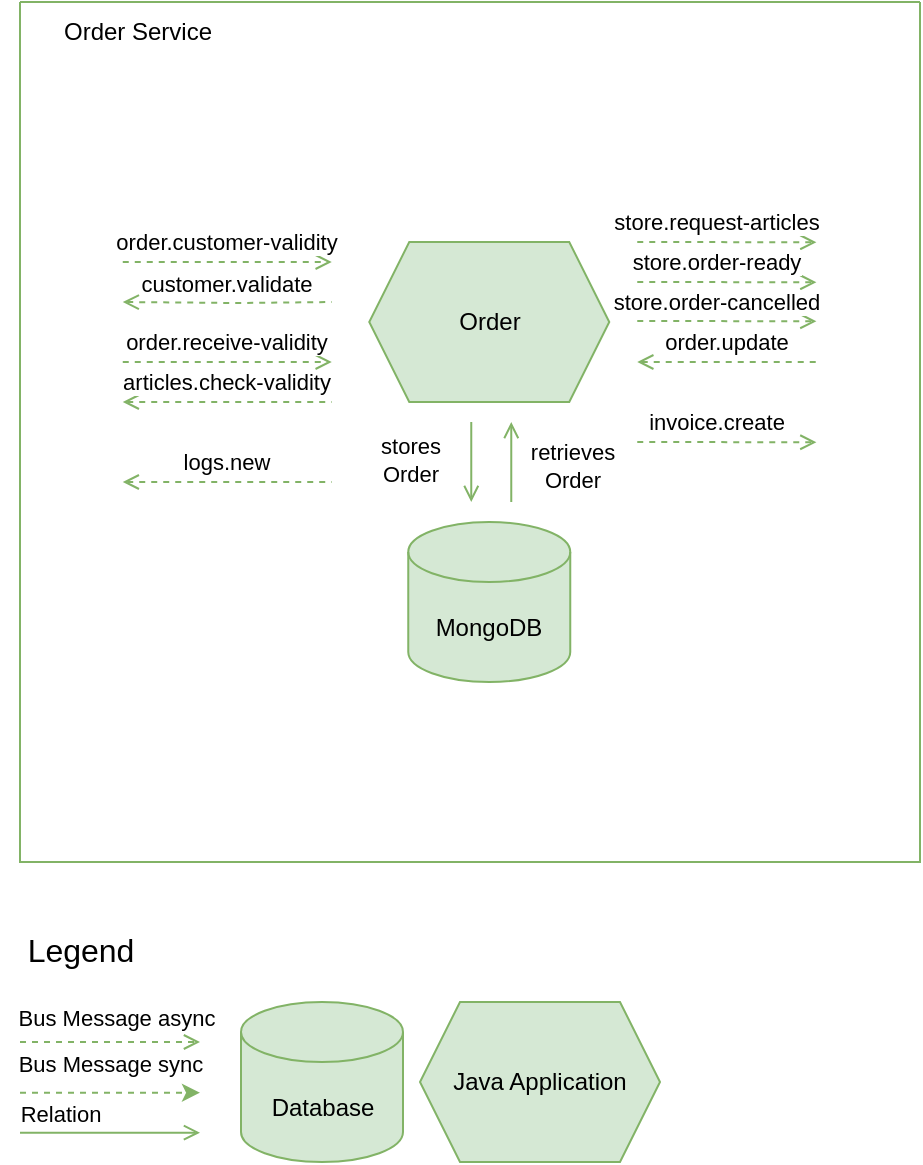 <mxfile version="22.1.22" type="embed">
  <diagram name="Page-1" id="oB8MHlwppOr-tE6rPpJF">
    <mxGraphModel dx="844" dy="588" grid="1" gridSize="10" guides="1" tooltips="1" connect="1" arrows="1" fold="1" page="1" pageScale="1" pageWidth="1169" pageHeight="1654" math="0" shadow="0">
      <root>
        <mxCell id="0" />
        <mxCell id="1" parent="0" />
        <mxCell id="2" value="" style="swimlane;startSize=0;fillColor=#d5e8d4;strokeColor=#82b366;" parent="1" vertex="1">
          <mxGeometry x="340" y="320" width="450" height="430" as="geometry" />
        </mxCell>
        <mxCell id="3" value="Order" style="shape=hexagon;perimeter=hexagonPerimeter2;whiteSpace=wrap;html=1;fixedSize=1;fillColor=#d5e8d4;strokeColor=#82b366;" parent="2" vertex="1">
          <mxGeometry x="174.63" y="120" width="120" height="80" as="geometry" />
        </mxCell>
        <mxCell id="4" value="" style="rounded=0;orthogonalLoop=1;jettySize=auto;html=1;dashed=1;endArrow=open;endFill=0;fillColor=#d5e8d4;strokeColor=#82b366;entryX=0;entryY=0.5;entryDx=0;entryDy=0;" parent="2" edge="1">
          <mxGeometry relative="1" as="geometry">
            <mxPoint x="51.38" y="130" as="sourcePoint" />
            <mxPoint x="155.88" y="130" as="targetPoint" />
          </mxGeometry>
        </mxCell>
        <mxCell id="5" value="order.customer-validity" style="edgeLabel;html=1;align=center;verticalAlign=middle;resizable=0;points=[];" parent="4" connectable="0" vertex="1">
          <mxGeometry x="0.066" y="1" relative="1" as="geometry">
            <mxPoint x="-4" y="-9" as="offset" />
          </mxGeometry>
        </mxCell>
        <mxCell id="8" value="" style="rounded=0;orthogonalLoop=1;jettySize=auto;html=1;dashed=1;endArrow=open;endFill=0;fillColor=#d5e8d4;strokeColor=#82b366;exitX=1;exitY=0.25;exitDx=0;exitDy=0;" parent="2" edge="1">
          <mxGeometry relative="1" as="geometry">
            <mxPoint x="308.629" y="119.997" as="sourcePoint" />
            <mxPoint x="398.2" y="120.14" as="targetPoint" />
          </mxGeometry>
        </mxCell>
        <mxCell id="9" value="store.request-articles" style="edgeLabel;html=1;align=center;verticalAlign=middle;resizable=0;points=[];" parent="8" connectable="0" vertex="1">
          <mxGeometry x="0.066" y="1" relative="1" as="geometry">
            <mxPoint x="-8" y="-9" as="offset" />
          </mxGeometry>
        </mxCell>
        <mxCell id="10" value="MongoDB" style="shape=cylinder3;whiteSpace=wrap;html=1;boundedLbl=1;backgroundOutline=1;size=15;fillColor=#d5e8d4;strokeColor=#82b366;" parent="2" vertex="1">
          <mxGeometry x="194.13" y="260" width="81" height="80" as="geometry" />
        </mxCell>
        <mxCell id="11" value="" style="endArrow=open;html=1;rounded=0;fillColor=#d5e8d4;strokeColor=#82b366;startArrow=none;startFill=0;endFill=0;" parent="2" edge="1">
          <mxGeometry width="50" height="50" relative="1" as="geometry">
            <mxPoint x="225.63" y="210" as="sourcePoint" />
            <mxPoint x="225.63" y="250" as="targetPoint" />
          </mxGeometry>
        </mxCell>
        <mxCell id="12" value="stores&lt;br&gt;Order" style="edgeLabel;html=1;align=center;verticalAlign=middle;resizable=0;points=[];" parent="11" vertex="1" connectable="0">
          <mxGeometry x="-0.053" y="-1" relative="1" as="geometry">
            <mxPoint x="-30" as="offset" />
          </mxGeometry>
        </mxCell>
        <mxCell id="13" value="" style="endArrow=none;html=1;rounded=0;fillColor=#d5e8d4;strokeColor=#82b366;startArrow=open;startFill=0;endFill=0;" parent="2" edge="1">
          <mxGeometry width="50" height="50" relative="1" as="geometry">
            <mxPoint x="245.63" y="210" as="sourcePoint" />
            <mxPoint x="245.63" y="250" as="targetPoint" />
          </mxGeometry>
        </mxCell>
        <mxCell id="14" value="retrieves&lt;br&gt;Order" style="edgeLabel;html=1;align=center;verticalAlign=middle;resizable=0;points=[];" parent="13" vertex="1" connectable="0">
          <mxGeometry x="0.085" y="-2" relative="1" as="geometry">
            <mxPoint x="32" as="offset" />
          </mxGeometry>
        </mxCell>
        <mxCell id="18" value="Order Service" style="text;html=1;align=left;verticalAlign=middle;resizable=0;points=[];autosize=1;strokeColor=none;fillColor=none;" parent="2" vertex="1">
          <mxGeometry x="20" width="100" height="30" as="geometry" />
        </mxCell>
        <mxCell id="23" value="" style="rounded=0;orthogonalLoop=1;jettySize=auto;html=1;dashed=1;endArrow=open;endFill=0;fillColor=#d5e8d4;strokeColor=#82b366;entryX=0;entryY=0.5;entryDx=0;entryDy=0;" parent="2" edge="1">
          <mxGeometry relative="1" as="geometry">
            <mxPoint x="51.38" y="180" as="sourcePoint" />
            <mxPoint x="155.88" y="180" as="targetPoint" />
          </mxGeometry>
        </mxCell>
        <mxCell id="24" value="order.receive-validity" style="edgeLabel;html=1;align=center;verticalAlign=middle;resizable=0;points=[];" parent="23" connectable="0" vertex="1">
          <mxGeometry x="0.066" y="1" relative="1" as="geometry">
            <mxPoint x="-4" y="-9" as="offset" />
          </mxGeometry>
        </mxCell>
        <mxCell id="25" value="" style="rounded=0;orthogonalLoop=1;jettySize=auto;html=1;dashed=1;endArrow=none;endFill=0;fillColor=#d5e8d4;strokeColor=#82b366;entryX=0;entryY=0.5;entryDx=0;entryDy=0;startArrow=open;startFill=0;" parent="2" edge="1">
          <mxGeometry relative="1" as="geometry">
            <mxPoint x="51.38" y="200" as="sourcePoint" />
            <mxPoint x="155.88" y="200" as="targetPoint" />
          </mxGeometry>
        </mxCell>
        <mxCell id="26" value="articles.check-validity" style="edgeLabel;html=1;align=center;verticalAlign=middle;resizable=0;points=[];" parent="25" connectable="0" vertex="1">
          <mxGeometry x="0.066" y="1" relative="1" as="geometry">
            <mxPoint x="-4" y="-9" as="offset" />
          </mxGeometry>
        </mxCell>
        <mxCell id="29" value="" style="rounded=0;orthogonalLoop=1;jettySize=auto;html=1;dashed=1;endArrow=none;endFill=0;fillColor=#d5e8d4;strokeColor=#82b366;entryX=0;entryY=0.5;entryDx=0;entryDy=0;startArrow=open;startFill=0;" parent="2" edge="1">
          <mxGeometry relative="1" as="geometry">
            <mxPoint x="51.38" y="150" as="sourcePoint" />
            <mxPoint x="155.88" y="150" as="targetPoint" />
            <Array as="points">
              <mxPoint x="108.63" y="150.5" />
            </Array>
          </mxGeometry>
        </mxCell>
        <mxCell id="30" value="customer.validate" style="edgeLabel;html=1;align=center;verticalAlign=middle;resizable=0;points=[];" parent="29" connectable="0" vertex="1">
          <mxGeometry x="0.066" y="1" relative="1" as="geometry">
            <mxPoint x="-4" y="-9" as="offset" />
          </mxGeometry>
        </mxCell>
        <mxCell id="31" value="" style="rounded=0;orthogonalLoop=1;jettySize=auto;html=1;dashed=1;endArrow=none;endFill=0;fillColor=#d5e8d4;strokeColor=#82b366;entryX=0;entryY=0.5;entryDx=0;entryDy=0;startArrow=open;startFill=0;" parent="2" edge="1">
          <mxGeometry relative="1" as="geometry">
            <mxPoint x="51.38" y="240" as="sourcePoint" />
            <mxPoint x="155.88" y="240" as="targetPoint" />
          </mxGeometry>
        </mxCell>
        <mxCell id="32" value="logs.new" style="edgeLabel;html=1;align=center;verticalAlign=middle;resizable=0;points=[];" parent="31" connectable="0" vertex="1">
          <mxGeometry x="0.066" y="1" relative="1" as="geometry">
            <mxPoint x="-4" y="-9" as="offset" />
          </mxGeometry>
        </mxCell>
        <mxCell id="34" value="" style="rounded=0;orthogonalLoop=1;jettySize=auto;html=1;dashed=1;endArrow=none;endFill=0;fillColor=#d5e8d4;strokeColor=#82b366;startArrow=open;startFill=0;" parent="2" edge="1">
          <mxGeometry relative="1" as="geometry">
            <mxPoint x="308.63" y="180" as="sourcePoint" />
            <mxPoint x="398.63" y="180" as="targetPoint" />
          </mxGeometry>
        </mxCell>
        <mxCell id="35" value="order.update" style="edgeLabel;html=1;align=center;verticalAlign=middle;resizable=0;points=[];" parent="34" connectable="0" vertex="1">
          <mxGeometry x="0.066" y="1" relative="1" as="geometry">
            <mxPoint x="-4" y="-9" as="offset" />
          </mxGeometry>
        </mxCell>
        <mxCell id="36" value="" style="rounded=0;orthogonalLoop=1;jettySize=auto;html=1;dashed=1;endArrow=open;endFill=0;fillColor=#d5e8d4;strokeColor=#82b366;exitX=1;exitY=0.25;exitDx=0;exitDy=0;" parent="2" edge="1">
          <mxGeometry relative="1" as="geometry">
            <mxPoint x="308.629" y="139.997" as="sourcePoint" />
            <mxPoint x="398.2" y="140.14" as="targetPoint" />
          </mxGeometry>
        </mxCell>
        <mxCell id="37" value="store.order-ready" style="edgeLabel;html=1;align=center;verticalAlign=middle;resizable=0;points=[];" parent="36" connectable="0" vertex="1">
          <mxGeometry x="0.066" y="1" relative="1" as="geometry">
            <mxPoint x="-8" y="-9" as="offset" />
          </mxGeometry>
        </mxCell>
        <mxCell id="38" value="" style="rounded=0;orthogonalLoop=1;jettySize=auto;html=1;dashed=1;endArrow=open;endFill=0;fillColor=#d5e8d4;strokeColor=#82b366;exitX=1;exitY=0.25;exitDx=0;exitDy=0;" parent="2" edge="1">
          <mxGeometry relative="1" as="geometry">
            <mxPoint x="308.629" y="159.497" as="sourcePoint" />
            <mxPoint x="398.2" y="159.64" as="targetPoint" />
          </mxGeometry>
        </mxCell>
        <mxCell id="39" value="store.order-cancelled" style="edgeLabel;html=1;align=center;verticalAlign=middle;resizable=0;points=[];" parent="38" connectable="0" vertex="1">
          <mxGeometry x="0.066" y="1" relative="1" as="geometry">
            <mxPoint x="-8" y="-9" as="offset" />
          </mxGeometry>
        </mxCell>
        <mxCell id="40" value="" style="rounded=0;orthogonalLoop=1;jettySize=auto;html=1;dashed=1;endArrow=open;endFill=0;fillColor=#d5e8d4;strokeColor=#82b366;exitX=1;exitY=0.25;exitDx=0;exitDy=0;" parent="2" edge="1">
          <mxGeometry relative="1" as="geometry">
            <mxPoint x="308.629" y="219.997" as="sourcePoint" />
            <mxPoint x="398.2" y="220.14" as="targetPoint" />
          </mxGeometry>
        </mxCell>
        <mxCell id="41" value="invoice.create" style="edgeLabel;html=1;align=center;verticalAlign=middle;resizable=0;points=[];" parent="40" connectable="0" vertex="1">
          <mxGeometry x="0.066" y="1" relative="1" as="geometry">
            <mxPoint x="-8" y="-9" as="offset" />
          </mxGeometry>
        </mxCell>
        <mxCell id="42" value="Database" style="shape=cylinder3;whiteSpace=wrap;html=1;boundedLbl=1;backgroundOutline=1;size=15;fillColor=#d5e8d4;strokeColor=#82b366;" vertex="1" parent="1">
          <mxGeometry x="450.5" y="820" width="81" height="80" as="geometry" />
        </mxCell>
        <mxCell id="43" value="Java Application" style="shape=hexagon;perimeter=hexagonPerimeter2;whiteSpace=wrap;html=1;fixedSize=1;fillColor=#d5e8d4;strokeColor=#82b366;" vertex="1" parent="1">
          <mxGeometry x="540" y="820" width="120" height="80" as="geometry" />
        </mxCell>
        <mxCell id="44" value="Legend" style="text;html=1;align=center;verticalAlign=middle;resizable=0;points=[];autosize=1;strokeColor=none;fillColor=none;fontSize=16;" vertex="1" parent="1">
          <mxGeometry x="330" y="779" width="80" height="30" as="geometry" />
        </mxCell>
        <mxCell id="46" value="" style="rounded=0;orthogonalLoop=1;jettySize=auto;html=1;dashed=1;endArrow=open;endFill=0;fillColor=#d5e8d4;strokeColor=#82b366;exitX=1;exitY=0.25;exitDx=0;exitDy=0;" edge="1" parent="1">
          <mxGeometry relative="1" as="geometry">
            <mxPoint x="340" y="840" as="sourcePoint" />
            <mxPoint x="430" y="840" as="targetPoint" />
          </mxGeometry>
        </mxCell>
        <mxCell id="47" value="Bus Message async" style="edgeLabel;html=1;align=center;verticalAlign=middle;resizable=0;points=[];" connectable="0" vertex="1" parent="46">
          <mxGeometry x="0.066" y="1" relative="1" as="geometry">
            <mxPoint y="-11" as="offset" />
          </mxGeometry>
        </mxCell>
        <mxCell id="48" value="" style="endArrow=none;html=1;rounded=0;fillColor=#d5e8d4;strokeColor=#82b366;startArrow=open;startFill=0;endFill=0;" edge="1" parent="1">
          <mxGeometry width="50" height="50" relative="1" as="geometry">
            <mxPoint x="430" y="885.34" as="sourcePoint" />
            <mxPoint x="340" y="885.34" as="targetPoint" />
          </mxGeometry>
        </mxCell>
        <mxCell id="49" value="Relation" style="edgeLabel;html=1;align=center;verticalAlign=middle;resizable=0;points=[];" vertex="1" connectable="0" parent="48">
          <mxGeometry x="0.085" y="-2" relative="1" as="geometry">
            <mxPoint x="-21" y="-8" as="offset" />
          </mxGeometry>
        </mxCell>
        <mxCell id="50" value="" style="rounded=0;orthogonalLoop=1;jettySize=auto;html=1;dashed=1;endArrow=classic;endFill=1;fillColor=#d5e8d4;strokeColor=#82b366;exitX=1;exitY=0.25;exitDx=0;exitDy=0;" edge="1" parent="1">
          <mxGeometry relative="1" as="geometry">
            <mxPoint x="340" y="865.34" as="sourcePoint" />
            <mxPoint x="430" y="865.34" as="targetPoint" />
          </mxGeometry>
        </mxCell>
        <mxCell id="51" value="Bus Message sync" style="edgeLabel;html=1;align=center;verticalAlign=middle;resizable=0;points=[];" connectable="0" vertex="1" parent="50">
          <mxGeometry x="0.066" y="1" relative="1" as="geometry">
            <mxPoint x="-3" y="-14" as="offset" />
          </mxGeometry>
        </mxCell>
      </root>
    </mxGraphModel>
  </diagram>
</mxfile>
